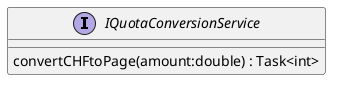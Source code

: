 @startuml
interface IQuotaConversionService {
    convertCHFtoPage(amount:double) : Task<int>
}
@enduml
